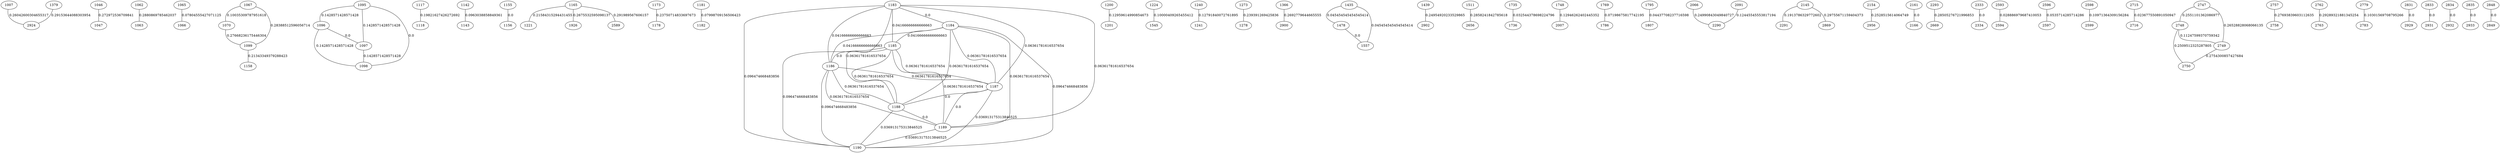 graph "Graph 1" {
	1007
	2924
	1007 -- 2924 [label=0.26042600304655317]
	1046
	1047
	1046 -- 1047 [label=0.272972536709841]
	1062
	1063
	1062 -- 1063 [label=0.2880869785462037]
	1065
	1066
	1065 -- 1066 [label=0.07804555427071125]
	1067
	1070
	1067 -- 1070 [label=0.10035309787951618]
	1099
	1067 -- 1099 [label=0.28388512596056714]
	1070 -- 1099 [label=0.27668236175446304]
	1095
	1096
	1095 -- 1096 [label=0.1428571428571428]
	1097
	1095 -- 1097 [label=0.1428571428571428]
	1098
	1095 -- 1098 [label=0.0]
	1096 -- 1097 [label=0.0]
	1096 -- 1098 [label=0.1428571428571428]
	1097 -- 1098 [label=0.1428571428571428]
	1158
	1099 -- 1158 [label=0.21343349379288423]
	1117
	1118
	1117 -- 1118 [label=0.19821627426272692]
	1142
	1143
	1142 -- 1143 [label=0.0963038858849361]
	1155
	1156
	1155 -- 1156 [label=0.0]
	1165
	1221
	1165 -- 1221 [label=0.21584315294431455]
	1926
	1165 -- 1926 [label=0.2675532595098137]
	2589
	1165 -- 2589 [label=0.291989567606157]
	1173
	1178
	1173 -- 1178 [label=0.23750714833697673]
	1181
	1182
	1181 -- 1182 [label=0.07998709156506423]
	1183
	1184
	1183 -- 1184 [label=0.0]
	1185
	1183 -- 1185 [label=0.04166666666666663]
	1186
	1183 -- 1186 [label=0.04166666666666663]
	1187
	1183 -- 1187 [label=0.06361781616537654]
	1188
	1183 -- 1188 [label=0.06361781616537654]
	1189
	1183 -- 1189 [label=0.06361781616537654]
	1190
	1183 -- 1190 [label=0.096474668483856]
	1184 -- 1185 [label=0.04166666666666663]
	1184 -- 1186 [label=0.04166666666666663]
	1184 -- 1187 [label=0.06361781616537654]
	1184 -- 1188 [label=0.06361781616537654]
	1184 -- 1189 [label=0.06361781616537654]
	1184 -- 1190 [label=0.096474668483856]
	1185 -- 1186 [label=0.0]
	1185 -- 1187 [label=0.06361781616537654]
	1185 -- 1188 [label=0.06361781616537654]
	1185 -- 1189 [label=0.06361781616537654]
	1185 -- 1190 [label=0.096474668483856]
	1186 -- 1187 [label=0.06361781616537654]
	1186 -- 1188 [label=0.06361781616537654]
	1186 -- 1189 [label=0.06361781616537654]
	1186 -- 1190 [label=0.096474668483856]
	1187 -- 1188 [label=0.0]
	1187 -- 1189 [label=0.0]
	1187 -- 1190 [label=0.036913175313846525]
	1188 -- 1189 [label=0.0]
	1188 -- 1190 [label=0.036913175313846525]
	1189 -- 1190 [label=0.036913175313846525]
	1200
	1201
	1200 -- 1201 [label=0.12959614990854673]
	1224
	1545
	1224 -- 1545 [label=0.10000409265455412]
	1240
	1241
	1240 -- 1241 [label=0.12791840072761895]
	1273
	1278
	1273 -- 1278 [label=0.239391269425836]
	1366
	2900
	1366 -- 2900 [label=0.2692779644665555]
	1379
	1379 -- 2924 [label=0.29153644088303954]
	1435
	1478
	1435 -- 1478 [label=0.045454545454545414]
	1557
	1435 -- 1557 [label=0.045454545454545414]
	1439
	2902
	1439 -- 2902 [label=0.24954920233529865]
	1478 -- 1557 [label=0.0]
	1511
	2656
	1511 -- 2656 [label=0.2858241842785618]
	1735
	1736
	1735 -- 1736 [label=0.032544378698224796]
	1748
	2007
	1748 -- 2007 [label=0.12946262402445352]
	1769
	1786
	1769 -- 1786 [label=0.07198675817742195]
	1795
	1807
	1795 -- 1807 [label=0.04437708237716598]
	2066
	2290
	2066 -- 2290 [label=0.24990843049840727]
	2091
	2091 -- 2290 [label=0.12445545553817194]
	2145
	2291
	2145 -- 2291 [label=0.1913786329772602]
	2869
	2145 -- 2869 [label=0.29755671159404373]
	2154
	2956
	2154 -- 2956 [label=0.2528515614064749]
	2161
	2166
	2161 -- 2166 [label=0.0]
	2293
	2669
	2293 -- 2669 [label=0.28505276721996853]
	2333
	2334
	2333 -- 2334 [label=0.0]
	2593
	2594
	2593 -- 2594 [label=0.028886979687410053]
	2596
	2597
	2596 -- 2597 [label=0.0535714285714286]
	2598
	2599
	2598 -- 2599 [label=0.10971364309156284]
	2715
	2716
	2715 -- 2716 [label=0.023677550891050947]
	2747
	2748
	2747 -- 2748 [label=0.2551101362086977]
	2749
	2747 -- 2749 [label=0.26528828068066135]
	2748 -- 2749 [label=0.11247599370759342]
	2750
	2748 -- 2750 [label=0.2509512325287805]
	2749 -- 2750 [label=0.2754300857427684]
	2757
	2758
	2757 -- 2758 [label=0.27693839603112635]
	2762
	2763
	2762 -- 2763 [label=0.29289321881345254]
	2779
	2783
	2779 -- 2783 [label=0.10301569708795266]
	2831
	2929
	2831 -- 2929 [label=0.0]
	2833
	2931
	2833 -- 2931 [label=0.0]
	2834
	2932
	2834 -- 2932 [label=0.0]
	2835
	2933
	2835 -- 2933 [label=0.0]
	2848
	2849
	2848 -- 2849 [label=0.0]
}
